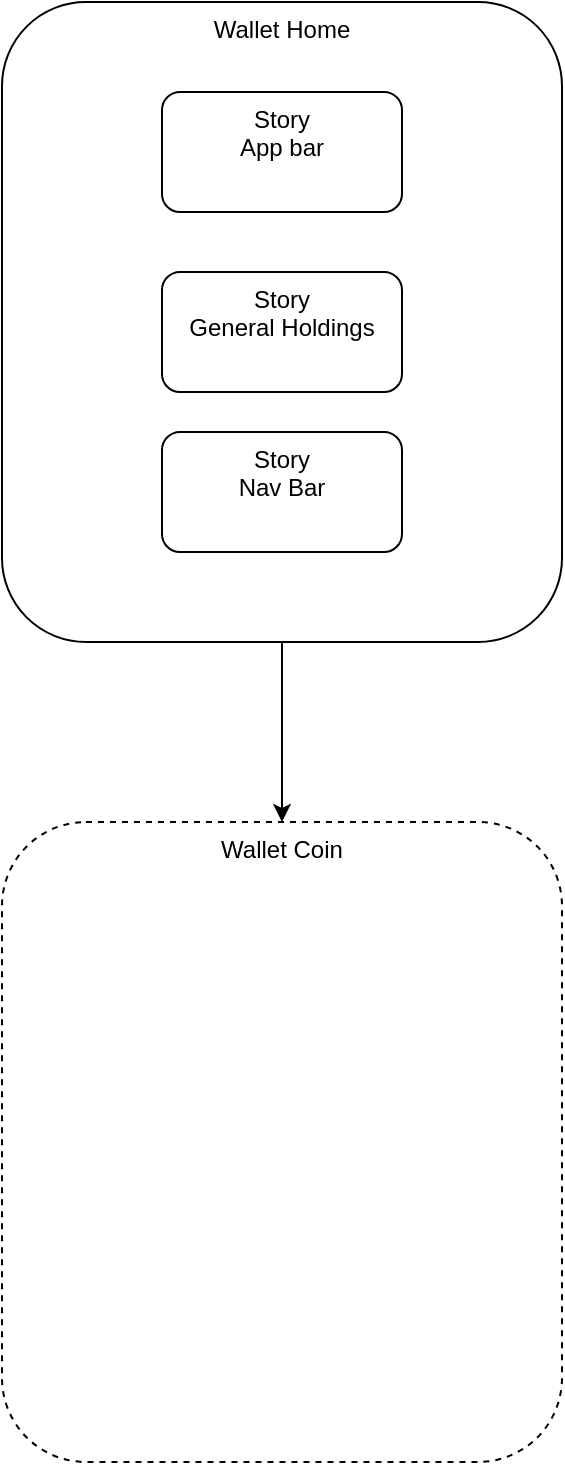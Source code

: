 <mxfile>
    <diagram id="0jGh3HINma7AjFqqg6Sr" name="Page-1">
        <mxGraphModel dx="579" dy="472" grid="1" gridSize="10" guides="1" tooltips="1" connect="1" arrows="1" fold="1" page="1" pageScale="1" pageWidth="850" pageHeight="1100" math="0" shadow="0">
            <root>
                <mxCell id="0"/>
                <mxCell id="1" parent="0"/>
                <mxCell id="8" style="edgeStyle=none;html=1;" edge="1" parent="1" source="2" target="7">
                    <mxGeometry relative="1" as="geometry"/>
                </mxCell>
                <mxCell id="2" value="Wallet Home" style="rounded=1;whiteSpace=wrap;html=1;align=center;verticalAlign=top;" vertex="1" parent="1">
                    <mxGeometry x="90" y="10" width="280" height="320" as="geometry"/>
                </mxCell>
                <mxCell id="3" value="Story&lt;br&gt;General Holdings" style="rounded=1;whiteSpace=wrap;html=1;align=center;verticalAlign=top;" vertex="1" parent="1">
                    <mxGeometry x="170" y="145" width="120" height="60" as="geometry"/>
                </mxCell>
                <mxCell id="4" value="Story&lt;br&gt;App bar" style="rounded=1;whiteSpace=wrap;html=1;align=center;verticalAlign=top;" vertex="1" parent="1">
                    <mxGeometry x="170" y="55" width="120" height="60" as="geometry"/>
                </mxCell>
                <mxCell id="5" value="Story&lt;br&gt;Nav Bar" style="rounded=1;whiteSpace=wrap;html=1;align=center;verticalAlign=top;" vertex="1" parent="1">
                    <mxGeometry x="170" y="225" width="120" height="60" as="geometry"/>
                </mxCell>
                <mxCell id="7" value="Wallet Coin" style="rounded=1;whiteSpace=wrap;html=1;align=center;verticalAlign=top;dashed=1;" vertex="1" parent="1">
                    <mxGeometry x="90" y="420" width="280" height="320" as="geometry"/>
                </mxCell>
            </root>
        </mxGraphModel>
    </diagram>
</mxfile>